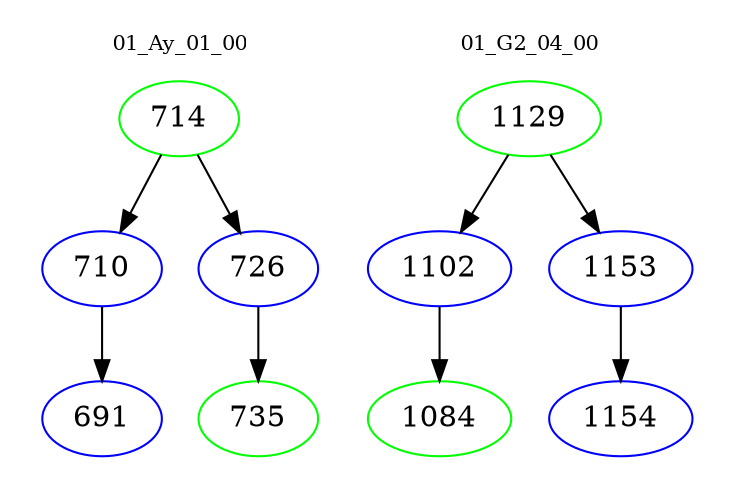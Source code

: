 digraph{
subgraph cluster_0 {
color = white
label = "01_Ay_01_00";
fontsize=10;
T0_714 [label="714", color="green"]
T0_714 -> T0_710 [color="black"]
T0_710 [label="710", color="blue"]
T0_710 -> T0_691 [color="black"]
T0_691 [label="691", color="blue"]
T0_714 -> T0_726 [color="black"]
T0_726 [label="726", color="blue"]
T0_726 -> T0_735 [color="black"]
T0_735 [label="735", color="green"]
}
subgraph cluster_1 {
color = white
label = "01_G2_04_00";
fontsize=10;
T1_1129 [label="1129", color="green"]
T1_1129 -> T1_1102 [color="black"]
T1_1102 [label="1102", color="blue"]
T1_1102 -> T1_1084 [color="black"]
T1_1084 [label="1084", color="green"]
T1_1129 -> T1_1153 [color="black"]
T1_1153 [label="1153", color="blue"]
T1_1153 -> T1_1154 [color="black"]
T1_1154 [label="1154", color="blue"]
}
}
